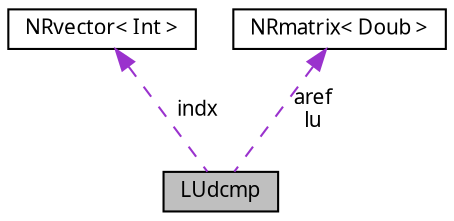 digraph G
{
  edge [fontname="FreeSans.ttf",fontsize="10",labelfontname="FreeSans.ttf",labelfontsize="10"];
  node [fontname="FreeSans.ttf",fontsize="10",shape=record];
  Node1 [label="LUdcmp",height=0.2,width=0.4,color="black", fillcolor="grey75", style="filled" fontcolor="black"];
  Node2 -> Node1 [dir=back,color="darkorchid3",fontsize="10",style="dashed",label="indx",fontname="FreeSans.ttf"];
  Node2 [label="NRvector\< Int \>",height=0.2,width=0.4,color="black", fillcolor="white", style="filled",URL="$class_n_rvector.html"];
  Node3 -> Node1 [dir=back,color="darkorchid3",fontsize="10",style="dashed",label="aref\nlu",fontname="FreeSans.ttf"];
  Node3 [label="NRmatrix\< Doub \>",height=0.2,width=0.4,color="black", fillcolor="white", style="filled",URL="$class_n_rmatrix.html"];
}

